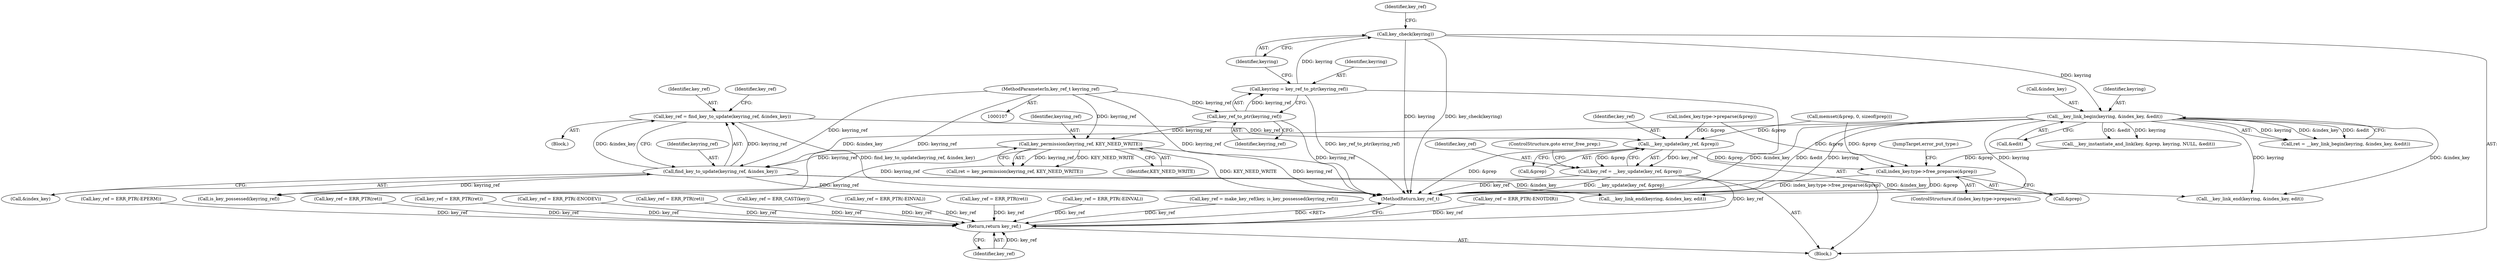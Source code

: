 digraph "0_linux_c06cfb08b88dfbe13be44a69ae2fdc3a7c902d81_2@API" {
"1000355" [label="(Call,key_ref = find_key_to_update(keyring_ref, &index_key))"];
"1000357" [label="(Call,find_key_to_update(keyring_ref, &index_key))"];
"1000335" [label="(Call,key_permission(keyring_ref, KEY_NEED_WRITE))"];
"1000182" [label="(Call,key_ref_to_ptr(keyring_ref))"];
"1000108" [label="(MethodParameterIn,key_ref_t keyring_ref)"];
"1000317" [label="(Call,__key_link_begin(keyring, &index_key, &edit))"];
"1000184" [label="(Call,key_check(keyring))"];
"1000180" [label="(Call,keyring = key_ref_to_ptr(keyring_ref))"];
"1000493" [label="(Call,__key_update(key_ref, &prep))"];
"1000474" [label="(Call,index_key.type->free_preparse(&prep))"];
"1000491" [label="(Call,key_ref = __key_update(key_ref, &prep))"];
"1000483" [label="(Return,return key_ref;)"];
"1000493" [label="(Call,__key_update(key_ref, &prep))"];
"1000336" [label="(Identifier,keyring_ref)"];
"1000289" [label="(Call,key_ref = ERR_PTR(-EPERM))"];
"1000455" [label="(Call,key_ref = make_key_ref(key, is_key_possessed(keyring_ref)))"];
"1000359" [label="(Call,&index_key)"];
"1000477" [label="(JumpTarget,error_put_type:)"];
"1000491" [label="(Call,key_ref = __key_update(key_ref, &prep))"];
"1000321" [label="(Call,&edit)"];
"1000186" [label="(Call,key_ref = ERR_PTR(-ENOTDIR))"];
"1000184" [label="(Call,key_check(keyring))"];
"1000435" [label="(Call,__key_instantiate_and_link(key, &prep, keyring, NULL, &edit))"];
"1000343" [label="(Call,key_ref = ERR_PTR(ret))"];
"1000492" [label="(Identifier,key_ref)"];
"1000253" [label="(Call,key_ref = ERR_PTR(ret))"];
"1000115" [label="(Block,)"];
"1000354" [label="(Block,)"];
"1000333" [label="(Call,ret = key_permission(keyring_ref, KEY_NEED_WRITE))"];
"1000182" [label="(Call,key_ref_to_ptr(keyring_ref))"];
"1000484" [label="(Identifier,key_ref)"];
"1000337" [label="(Identifier,KEY_NEED_WRITE)"];
"1000357" [label="(Call,find_key_to_update(keyring_ref, &index_key))"];
"1000335" [label="(Call,key_permission(keyring_ref, KEY_NEED_WRITE))"];
"1000142" [label="(Call,key_ref = ERR_PTR(-ENODEV))"];
"1000187" [label="(Identifier,key_ref)"];
"1000315" [label="(Call,ret = __key_link_begin(keyring, &index_key, &edit))"];
"1000183" [label="(Identifier,keyring_ref)"];
"1000108" [label="(MethodParameterIn,key_ref_t keyring_ref)"];
"1000475" [label="(Call,&prep)"];
"1000468" [label="(ControlStructure,if (index_key.type->preparse))"];
"1000498" [label="(MethodReturn,key_ref_t)"];
"1000328" [label="(Call,key_ref = ERR_PTR(ret))"];
"1000318" [label="(Identifier,keyring)"];
"1000428" [label="(Call,key_ref = ERR_CAST(key))"];
"1000356" [label="(Identifier,key_ref)"];
"1000358" [label="(Identifier,keyring_ref)"];
"1000494" [label="(Identifier,key_ref)"];
"1000245" [label="(Call,index_key.type->preparse(&prep))"];
"1000483" [label="(Return,return key_ref;)"];
"1000319" [label="(Call,&index_key)"];
"1000497" [label="(ControlStructure,goto error_free_prep;)"];
"1000362" [label="(Identifier,key_ref)"];
"1000180" [label="(Call,keyring = key_ref_to_ptr(keyring_ref))"];
"1000148" [label="(Call,key_ref = ERR_PTR(-EINVAL))"];
"1000450" [label="(Call,key_ref = ERR_PTR(ret))"];
"1000317" [label="(Call,__key_link_begin(keyring, &index_key, &edit))"];
"1000495" [label="(Call,&prep)"];
"1000355" [label="(Call,key_ref = find_key_to_update(keyring_ref, &index_key))"];
"1000474" [label="(Call,index_key.type->free_preparse(&prep))"];
"1000462" [label="(Call,__key_link_end(keyring, &index_key, edit))"];
"1000486" [label="(Call,__key_link_end(keyring, &index_key, edit))"];
"1000181" [label="(Identifier,keyring)"];
"1000270" [label="(Call,key_ref = ERR_PTR(-EINVAL))"];
"1000185" [label="(Identifier,keyring)"];
"1000199" [label="(Call,memset(&prep, 0, sizeof(prep)))"];
"1000459" [label="(Call,is_key_possessed(keyring_ref))"];
"1000355" -> "1000354"  [label="AST: "];
"1000355" -> "1000357"  [label="CFG: "];
"1000356" -> "1000355"  [label="AST: "];
"1000357" -> "1000355"  [label="AST: "];
"1000362" -> "1000355"  [label="CFG: "];
"1000355" -> "1000498"  [label="DDG: find_key_to_update(keyring_ref, &index_key)"];
"1000357" -> "1000355"  [label="DDG: keyring_ref"];
"1000357" -> "1000355"  [label="DDG: &index_key"];
"1000355" -> "1000493"  [label="DDG: key_ref"];
"1000357" -> "1000359"  [label="CFG: "];
"1000358" -> "1000357"  [label="AST: "];
"1000359" -> "1000357"  [label="AST: "];
"1000357" -> "1000498"  [label="DDG: keyring_ref"];
"1000335" -> "1000357"  [label="DDG: keyring_ref"];
"1000108" -> "1000357"  [label="DDG: keyring_ref"];
"1000317" -> "1000357"  [label="DDG: &index_key"];
"1000357" -> "1000459"  [label="DDG: keyring_ref"];
"1000357" -> "1000462"  [label="DDG: &index_key"];
"1000357" -> "1000486"  [label="DDG: &index_key"];
"1000335" -> "1000333"  [label="AST: "];
"1000335" -> "1000337"  [label="CFG: "];
"1000336" -> "1000335"  [label="AST: "];
"1000337" -> "1000335"  [label="AST: "];
"1000333" -> "1000335"  [label="CFG: "];
"1000335" -> "1000498"  [label="DDG: keyring_ref"];
"1000335" -> "1000498"  [label="DDG: KEY_NEED_WRITE"];
"1000335" -> "1000333"  [label="DDG: keyring_ref"];
"1000335" -> "1000333"  [label="DDG: KEY_NEED_WRITE"];
"1000182" -> "1000335"  [label="DDG: keyring_ref"];
"1000108" -> "1000335"  [label="DDG: keyring_ref"];
"1000335" -> "1000459"  [label="DDG: keyring_ref"];
"1000182" -> "1000180"  [label="AST: "];
"1000182" -> "1000183"  [label="CFG: "];
"1000183" -> "1000182"  [label="AST: "];
"1000180" -> "1000182"  [label="CFG: "];
"1000182" -> "1000498"  [label="DDG: keyring_ref"];
"1000182" -> "1000180"  [label="DDG: keyring_ref"];
"1000108" -> "1000182"  [label="DDG: keyring_ref"];
"1000108" -> "1000107"  [label="AST: "];
"1000108" -> "1000498"  [label="DDG: keyring_ref"];
"1000108" -> "1000459"  [label="DDG: keyring_ref"];
"1000317" -> "1000315"  [label="AST: "];
"1000317" -> "1000321"  [label="CFG: "];
"1000318" -> "1000317"  [label="AST: "];
"1000319" -> "1000317"  [label="AST: "];
"1000321" -> "1000317"  [label="AST: "];
"1000315" -> "1000317"  [label="CFG: "];
"1000317" -> "1000498"  [label="DDG: keyring"];
"1000317" -> "1000498"  [label="DDG: &index_key"];
"1000317" -> "1000498"  [label="DDG: &edit"];
"1000317" -> "1000315"  [label="DDG: keyring"];
"1000317" -> "1000315"  [label="DDG: &index_key"];
"1000317" -> "1000315"  [label="DDG: &edit"];
"1000184" -> "1000317"  [label="DDG: keyring"];
"1000317" -> "1000435"  [label="DDG: keyring"];
"1000317" -> "1000435"  [label="DDG: &edit"];
"1000317" -> "1000462"  [label="DDG: keyring"];
"1000317" -> "1000462"  [label="DDG: &index_key"];
"1000317" -> "1000486"  [label="DDG: keyring"];
"1000184" -> "1000115"  [label="AST: "];
"1000184" -> "1000185"  [label="CFG: "];
"1000185" -> "1000184"  [label="AST: "];
"1000187" -> "1000184"  [label="CFG: "];
"1000184" -> "1000498"  [label="DDG: keyring"];
"1000184" -> "1000498"  [label="DDG: key_check(keyring)"];
"1000180" -> "1000184"  [label="DDG: keyring"];
"1000180" -> "1000115"  [label="AST: "];
"1000181" -> "1000180"  [label="AST: "];
"1000185" -> "1000180"  [label="CFG: "];
"1000180" -> "1000498"  [label="DDG: key_ref_to_ptr(keyring_ref)"];
"1000493" -> "1000491"  [label="AST: "];
"1000493" -> "1000495"  [label="CFG: "];
"1000494" -> "1000493"  [label="AST: "];
"1000495" -> "1000493"  [label="AST: "];
"1000491" -> "1000493"  [label="CFG: "];
"1000493" -> "1000498"  [label="DDG: &prep"];
"1000493" -> "1000474"  [label="DDG: &prep"];
"1000493" -> "1000491"  [label="DDG: key_ref"];
"1000493" -> "1000491"  [label="DDG: &prep"];
"1000199" -> "1000493"  [label="DDG: &prep"];
"1000245" -> "1000493"  [label="DDG: &prep"];
"1000474" -> "1000468"  [label="AST: "];
"1000474" -> "1000475"  [label="CFG: "];
"1000475" -> "1000474"  [label="AST: "];
"1000477" -> "1000474"  [label="CFG: "];
"1000474" -> "1000498"  [label="DDG: index_key.type->free_preparse(&prep)"];
"1000474" -> "1000498"  [label="DDG: &prep"];
"1000435" -> "1000474"  [label="DDG: &prep"];
"1000199" -> "1000474"  [label="DDG: &prep"];
"1000245" -> "1000474"  [label="DDG: &prep"];
"1000491" -> "1000115"  [label="AST: "];
"1000492" -> "1000491"  [label="AST: "];
"1000497" -> "1000491"  [label="CFG: "];
"1000491" -> "1000498"  [label="DDG: __key_update(key_ref, &prep)"];
"1000491" -> "1000498"  [label="DDG: key_ref"];
"1000491" -> "1000483"  [label="DDG: key_ref"];
"1000483" -> "1000115"  [label="AST: "];
"1000483" -> "1000484"  [label="CFG: "];
"1000484" -> "1000483"  [label="AST: "];
"1000498" -> "1000483"  [label="CFG: "];
"1000483" -> "1000498"  [label="DDG: <RET>"];
"1000484" -> "1000483"  [label="DDG: key_ref"];
"1000186" -> "1000483"  [label="DDG: key_ref"];
"1000343" -> "1000483"  [label="DDG: key_ref"];
"1000289" -> "1000483"  [label="DDG: key_ref"];
"1000253" -> "1000483"  [label="DDG: key_ref"];
"1000148" -> "1000483"  [label="DDG: key_ref"];
"1000328" -> "1000483"  [label="DDG: key_ref"];
"1000142" -> "1000483"  [label="DDG: key_ref"];
"1000455" -> "1000483"  [label="DDG: key_ref"];
"1000450" -> "1000483"  [label="DDG: key_ref"];
"1000270" -> "1000483"  [label="DDG: key_ref"];
"1000428" -> "1000483"  [label="DDG: key_ref"];
}
